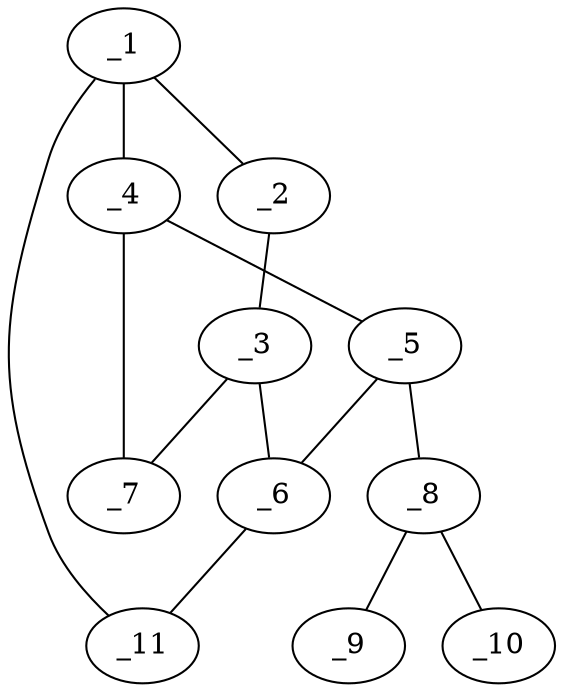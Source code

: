 graph molid625794 {
	_1	 [charge=0,
		chem=1,
		symbol="C  ",
		x="2.809",
		y="0.4755"];
	_2	 [charge=0,
		chem=1,
		symbol="C  ",
		x=2,
		y="-2.0144"];
	_1 -- _2	 [valence=1];
	_4	 [charge=0,
		chem=1,
		symbol="C  ",
		x="5.427",
		y="0.4755"];
	_1 -- _4	 [valence=1];
	_11	 [charge=0,
		chem=1,
		symbol="C  ",
		x="3.118",
		y="1.4266"];
	_1 -- _11	 [valence=1];
	_3	 [charge=0,
		chem=1,
		symbol="C  ",
		x="4.927",
		y="2.0144"];
	_2 -- _3	 [valence=1];
	_6	 [charge=0,
		chem=1,
		symbol="C  ",
		x="4.118",
		y="1.4266"];
	_3 -- _6	 [valence=1];
	_7	 [charge=0,
		chem=1,
		symbol="C  ",
		x="5.7361",
		y="1.4266"];
	_3 -- _7	 [valence=1];
	_5	 [charge=0,
		chem=1,
		symbol="C  ",
		x="4.427",
		y="0.4755"];
	_4 -- _5	 [valence=1];
	_4 -- _7	 [valence=1];
	_5 -- _6	 [valence=1];
	_8	 [charge=0,
		chem=1,
		symbol="C  ",
		x="4.7361",
		y="-0.4755"];
	_5 -- _8	 [valence=1];
	_6 -- _11	 [valence=1];
	_9	 [charge=0,
		chem=2,
		symbol="O  ",
		x="4.0669",
		y="-1.2187"];
	_8 -- _9	 [valence=2];
	_10	 [charge=0,
		chem=2,
		symbol="O  ",
		x="5.7142",
		y="-0.6834"];
	_8 -- _10	 [valence=1];
}

